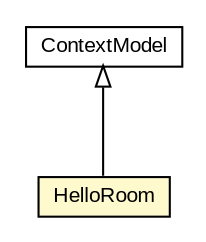 #!/usr/local/bin/dot
#
# Class diagram 
# Generated by UMLGraph version 5.3 (http://www.umlgraph.org/)
#

digraph G {
	edge [fontname="arial",fontsize=10,labelfontname="arial",labelfontsize=10];
	node [fontname="arial",fontsize=10,shape=plaintext];
	nodesep=0.25;
	ranksep=0.5;
	// context.arch.intelligibility.apps.helloroom.HelloRoom
	c39788 [label=<<table title="context.arch.intelligibility.apps.helloroom.HelloRoom" border="0" cellborder="1" cellspacing="0" cellpadding="2" port="p" bgcolor="lemonChiffon" href="./HelloRoom.html">
		<tr><td><table border="0" cellspacing="0" cellpadding="1">
<tr><td align="center" balign="center"> HelloRoom </td></tr>
		</table></td></tr>
		</table>>, fontname="arial", fontcolor="black", fontsize=10.0];
	// context.apps.ContextModel
	c39923 [label=<<table title="context.apps.ContextModel" border="0" cellborder="1" cellspacing="0" cellpadding="2" port="p" href="../../../../apps/ContextModel.html">
		<tr><td><table border="0" cellspacing="0" cellpadding="1">
<tr><td align="center" balign="center"> ContextModel </td></tr>
		</table></td></tr>
		</table>>, fontname="arial", fontcolor="black", fontsize=10.0];
	//context.arch.intelligibility.apps.helloroom.HelloRoom extends context.apps.ContextModel
	c39923:p -> c39788:p [dir=back,arrowtail=empty];
}


